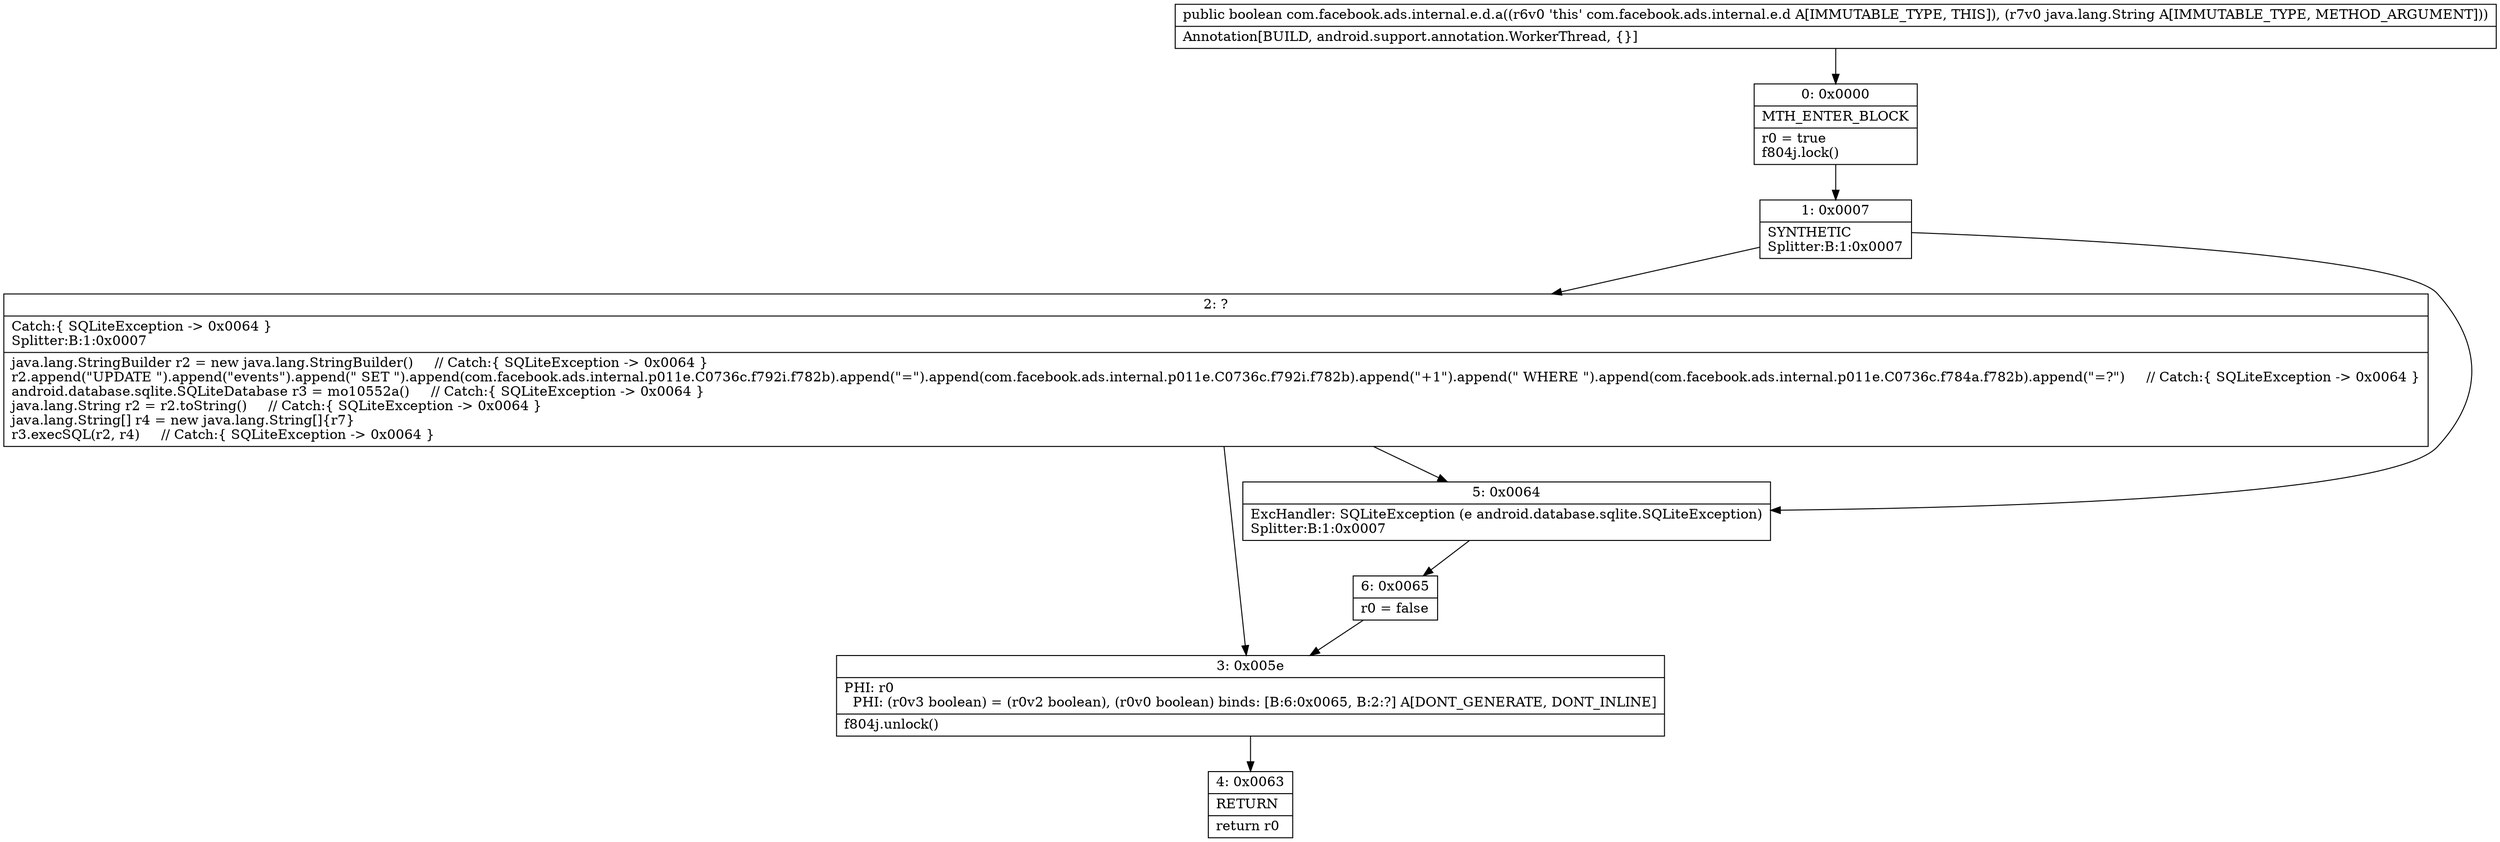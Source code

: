digraph "CFG forcom.facebook.ads.internal.e.d.a(Ljava\/lang\/String;)Z" {
Node_0 [shape=record,label="{0\:\ 0x0000|MTH_ENTER_BLOCK\l|r0 = true\lf804j.lock()\l}"];
Node_1 [shape=record,label="{1\:\ 0x0007|SYNTHETIC\lSplitter:B:1:0x0007\l}"];
Node_2 [shape=record,label="{2\:\ ?|Catch:\{ SQLiteException \-\> 0x0064 \}\lSplitter:B:1:0x0007\l|java.lang.StringBuilder r2 = new java.lang.StringBuilder()     \/\/ Catch:\{ SQLiteException \-\> 0x0064 \}\lr2.append(\"UPDATE \").append(\"events\").append(\" SET \").append(com.facebook.ads.internal.p011e.C0736c.f792i.f782b).append(\"=\").append(com.facebook.ads.internal.p011e.C0736c.f792i.f782b).append(\"+1\").append(\" WHERE \").append(com.facebook.ads.internal.p011e.C0736c.f784a.f782b).append(\"=?\")     \/\/ Catch:\{ SQLiteException \-\> 0x0064 \}\landroid.database.sqlite.SQLiteDatabase r3 = mo10552a()     \/\/ Catch:\{ SQLiteException \-\> 0x0064 \}\ljava.lang.String r2 = r2.toString()     \/\/ Catch:\{ SQLiteException \-\> 0x0064 \}\ljava.lang.String[] r4 = new java.lang.String[]\{r7\}\lr3.execSQL(r2, r4)     \/\/ Catch:\{ SQLiteException \-\> 0x0064 \}\l}"];
Node_3 [shape=record,label="{3\:\ 0x005e|PHI: r0 \l  PHI: (r0v3 boolean) = (r0v2 boolean), (r0v0 boolean) binds: [B:6:0x0065, B:2:?] A[DONT_GENERATE, DONT_INLINE]\l|f804j.unlock()\l}"];
Node_4 [shape=record,label="{4\:\ 0x0063|RETURN\l|return r0\l}"];
Node_5 [shape=record,label="{5\:\ 0x0064|ExcHandler: SQLiteException (e android.database.sqlite.SQLiteException)\lSplitter:B:1:0x0007\l}"];
Node_6 [shape=record,label="{6\:\ 0x0065|r0 = false\l}"];
MethodNode[shape=record,label="{public boolean com.facebook.ads.internal.e.d.a((r6v0 'this' com.facebook.ads.internal.e.d A[IMMUTABLE_TYPE, THIS]), (r7v0 java.lang.String A[IMMUTABLE_TYPE, METHOD_ARGUMENT]))  | Annotation[BUILD, android.support.annotation.WorkerThread, \{\}]\l}"];
MethodNode -> Node_0;
Node_0 -> Node_1;
Node_1 -> Node_2;
Node_1 -> Node_5;
Node_2 -> Node_3;
Node_2 -> Node_5;
Node_3 -> Node_4;
Node_5 -> Node_6;
Node_6 -> Node_3;
}

